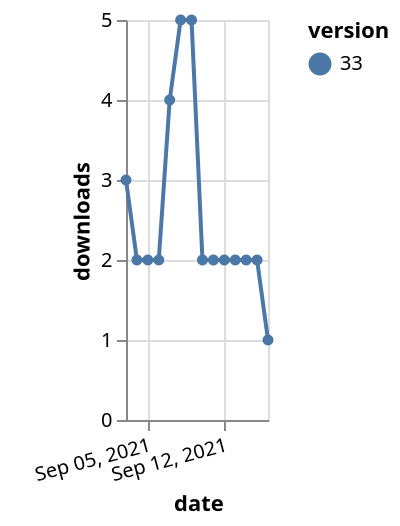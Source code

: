 {"$schema": "https://vega.github.io/schema/vega-lite/v5.json", "description": "A simple bar chart with embedded data.", "data": {"values": [{"date": "2021-09-03", "total": 2219, "delta": 3, "version": "33"}, {"date": "2021-09-04", "total": 2221, "delta": 2, "version": "33"}, {"date": "2021-09-05", "total": 2223, "delta": 2, "version": "33"}, {"date": "2021-09-06", "total": 2225, "delta": 2, "version": "33"}, {"date": "2021-09-07", "total": 2229, "delta": 4, "version": "33"}, {"date": "2021-09-08", "total": 2234, "delta": 5, "version": "33"}, {"date": "2021-09-09", "total": 2239, "delta": 5, "version": "33"}, {"date": "2021-09-10", "total": 2241, "delta": 2, "version": "33"}, {"date": "2021-09-11", "total": 2243, "delta": 2, "version": "33"}, {"date": "2021-09-12", "total": 2245, "delta": 2, "version": "33"}, {"date": "2021-09-13", "total": 2247, "delta": 2, "version": "33"}, {"date": "2021-09-14", "total": 2249, "delta": 2, "version": "33"}, {"date": "2021-09-15", "total": 2251, "delta": 2, "version": "33"}, {"date": "2021-09-16", "total": 2252, "delta": 1, "version": "33"}]}, "width": "container", "mark": {"type": "line", "point": {"filled": true}}, "encoding": {"x": {"field": "date", "type": "temporal", "timeUnit": "yearmonthdate", "title": "date", "axis": {"labelAngle": -15}}, "y": {"field": "delta", "type": "quantitative", "title": "downloads"}, "color": {"field": "version", "type": "nominal"}, "tooltip": {"field": "delta"}}}